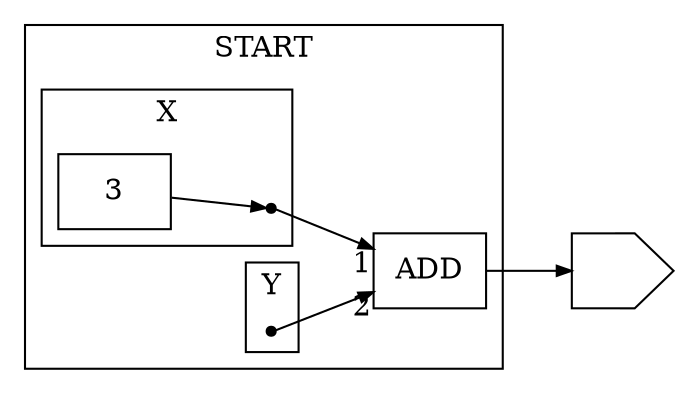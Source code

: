 digraph G {
	graph [rankdir=LR];
	node [label="\N"];
	edge [arrowsize="0.7", arrowtail=none];
	graph [bb="0,0,370,124"];
	{
		graph [rank=max];
		graph [bb=""];
		aa3 [label="", shape=house, orientation=270, pos="335,44", width="0.75", height="0.50"];
	}
	subgraph cluster0 {
		graph [label=START];
		graph [color=hot_pink];
		graph [fontcolor=hot_pink];
		graph [lp="42,114"];
		graph [bb="8,8,278,104"];
		node [shape=box];
		subgraph cluster1 {
			graph [label=X];
			graph [lp="49,106"];
			graph [bb="36,44,186,96"];
			{
				graph [rank=max];
				graph [lp=""];
				graph [bb=""];
				aa2 [label="", shape=point, pos="176,58", width="0.06", height="0.06"];
			}
			{
				graph [rank=min];
				graph [lp=""];
				graph [bb=""];
				aa6 [label=3, pos="91,70", width="0.75", height="0.50"];
			}
			aa6 -> aa2 [pos="e,174,58 118,66 136,63 159,61 170,59"];
		}
		subgraph cluster2 {
			graph [label=Y];
			graph [lp="159,46"];
			graph [bb="146,16,186,36"];
			{
				graph [rank=max];
				graph [lp=""];
				graph [bb=""];
				aa5 [label="", shape=point, pos="176,26", width="0.06", height="0.06"];
			}
		}
		op4 [label=ADD, pos="243,44", width="0.75", height="0.50"];
		aa2 -> op4 [headlabel=1, pos="e,216,50 178,58 183,56 196,54 209,51", head_lp="208,55"];
		aa5 -> op4 [headlabel=2, pos="e,216,37 178,27 183,28 196,31 209,35", head_lp="206,39"];
	}
	op4 -> aa3 [pos="e,313,44 270,44 282,44 295,44 306,44"];
}
